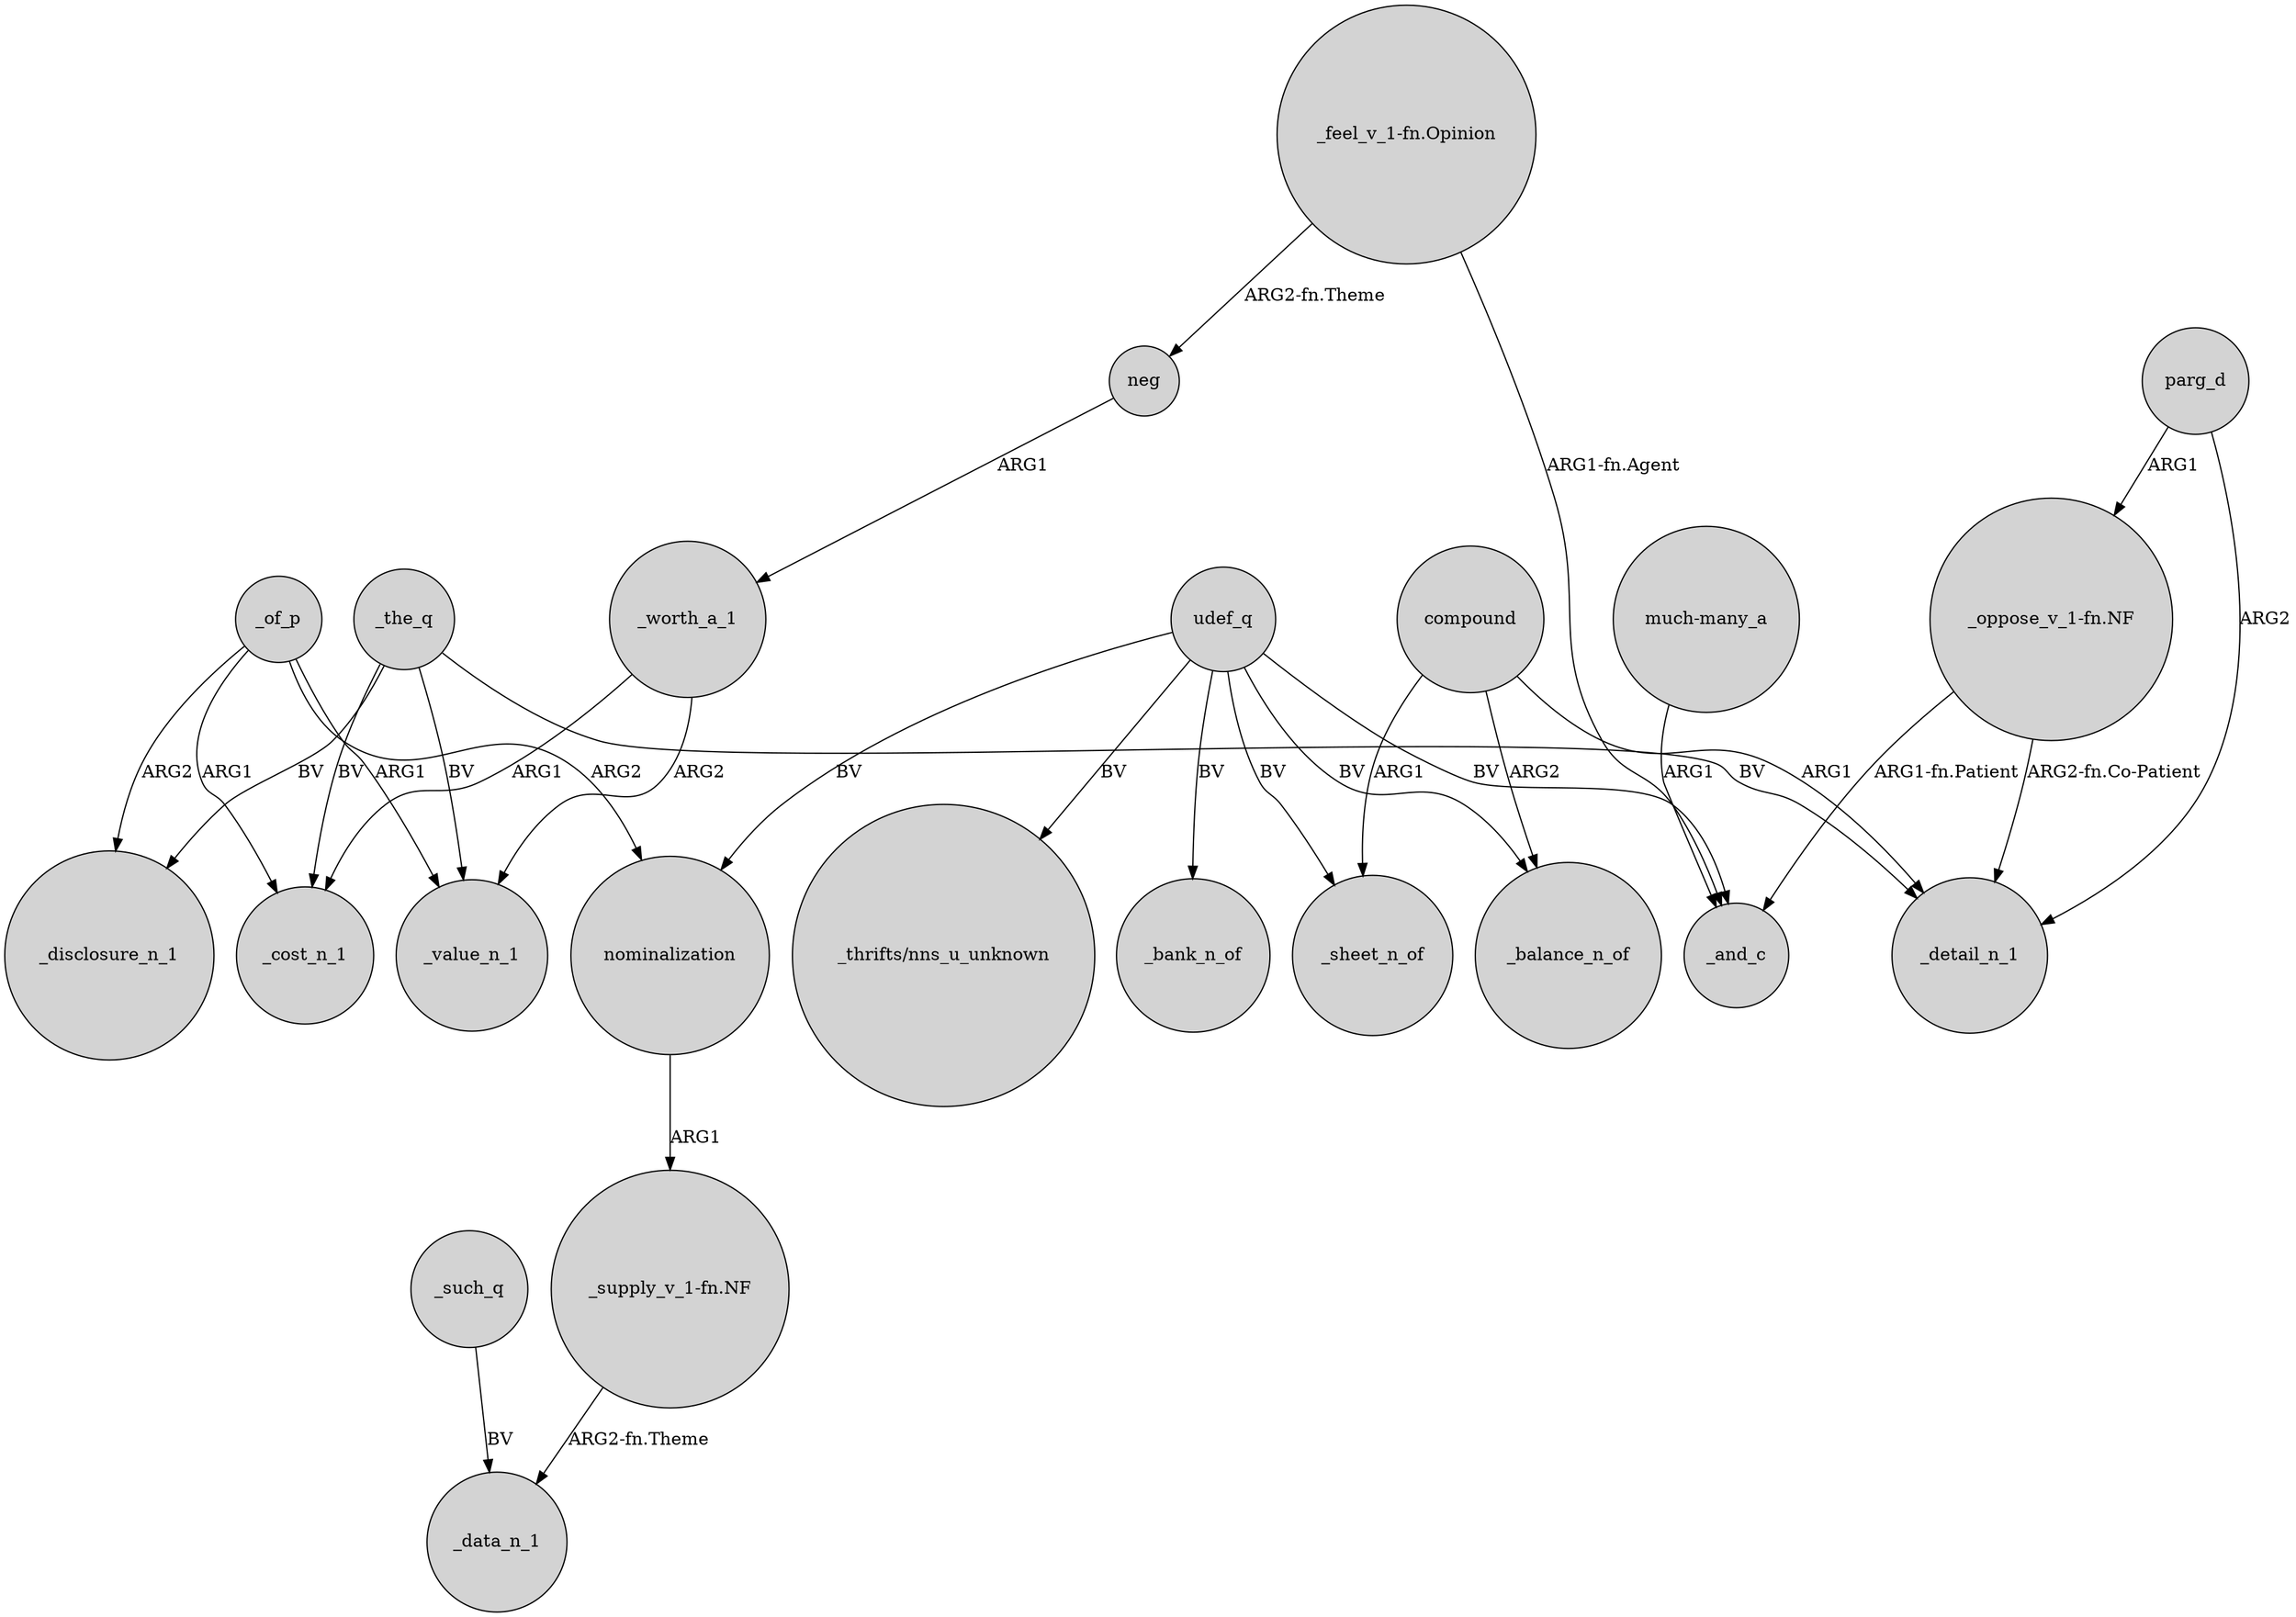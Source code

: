 digraph {
	node [shape=circle style=filled]
	nominalization -> "_supply_v_1-fn.NF" [label=ARG1]
	"_oppose_v_1-fn.NF" -> _detail_n_1 [label="ARG2-fn.Co-Patient"]
	_of_p -> _disclosure_n_1 [label=ARG2]
	udef_q -> _sheet_n_of [label=BV]
	_the_q -> _disclosure_n_1 [label=BV]
	parg_d -> _detail_n_1 [label=ARG2]
	compound -> _sheet_n_of [label=ARG1]
	udef_q -> _balance_n_of [label=BV]
	udef_q -> "_thrifts/nns_u_unknown" [label=BV]
	neg -> _worth_a_1 [label=ARG1]
	_the_q -> _detail_n_1 [label=BV]
	_of_p -> _value_n_1 [label=ARG1]
	"much-many_a" -> _and_c [label=ARG1]
	_worth_a_1 -> _cost_n_1 [label=ARG1]
	_worth_a_1 -> _value_n_1 [label=ARG2]
	"_feel_v_1-fn.Opinion" -> _and_c [label="ARG1-fn.Agent"]
	"_supply_v_1-fn.NF" -> _data_n_1 [label="ARG2-fn.Theme"]
	_the_q -> _cost_n_1 [label=BV]
	_of_p -> _cost_n_1 [label=ARG1]
	compound -> _balance_n_of [label=ARG2]
	_of_p -> nominalization [label=ARG2]
	udef_q -> nominalization [label=BV]
	_the_q -> _value_n_1 [label=BV]
	"_feel_v_1-fn.Opinion" -> neg [label="ARG2-fn.Theme"]
	parg_d -> "_oppose_v_1-fn.NF" [label=ARG1]
	"_oppose_v_1-fn.NF" -> _and_c [label="ARG1-fn.Patient"]
	udef_q -> _and_c [label=BV]
	udef_q -> _bank_n_of [label=BV]
	compound -> _detail_n_1 [label=ARG1]
	_such_q -> _data_n_1 [label=BV]
}
